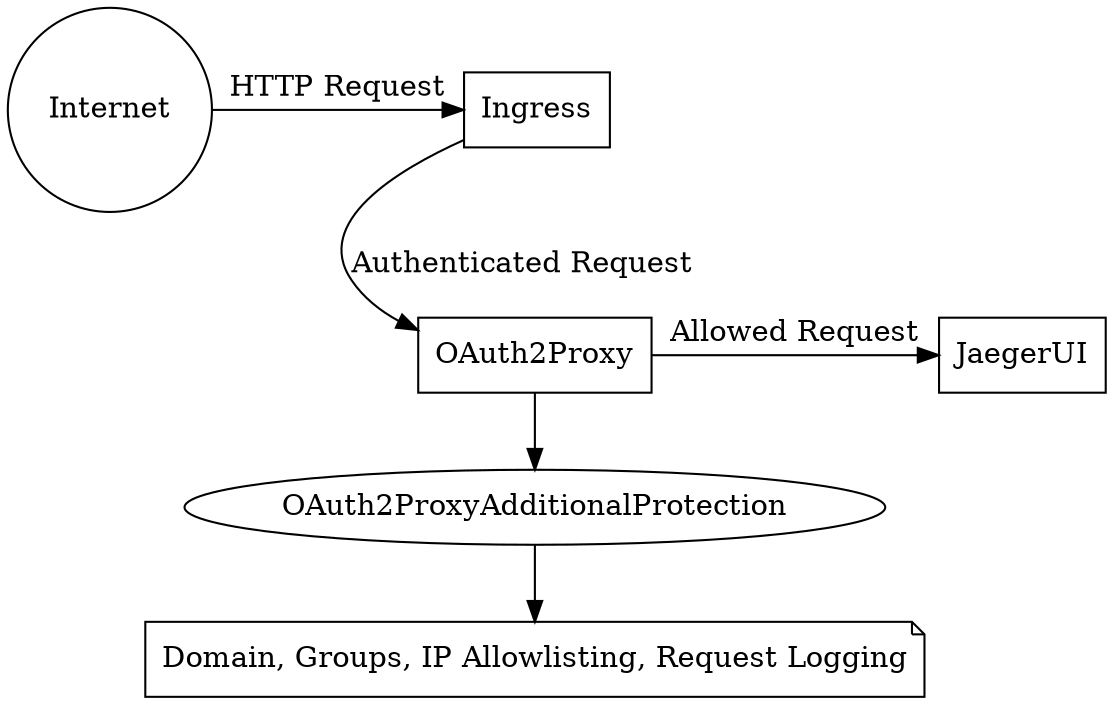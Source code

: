 digraph JaegerOAuth2ProxyArchitecture {
  rankdir=TB; // Top to Bottom layout

  // Internet
  subgraph cluster_internet {
    style=invis;
    Internet [shape=circle, label="Internet"];
  }

  // Ingress
  subgraph cluster_ingress {
    label = "K8s Ingress";
    Ingress [shape=box];
  }

  // oauth2-proxy
  subgraph cluster_oauth2_proxy {
    label = "oauth2-proxy";
    OAuth2Proxy [shape=box];
  }

  // Jaeger UI
  subgraph cluster_jaeger_ui {
    label = "Jaeger UI";
    JaegerUI [shape=box];
  }

  // Connections
  Internet -> Ingress [label="HTTP Request"];
  Ingress -> OAuth2Proxy [label="Authenticated Request"];
  OAuth2Proxy -> JaegerUI [label="Allowed Request"];

  // Additional Protection
  OAuth2Proxy -> OAuth2ProxyAdditionalProtection
  comment [label="Domain, Groups, IP Allowlisting, Request Logging", shape=note];
  OAuth2ProxyAdditionalProtection -> comment;
  {rank=same; OAuth2Proxy JaegerUI;}

  // Styling

  {rank=same; Ingress Internet;}

  // Hide box around subgraphs
  edge [style=invis];
  Internet -> Ingress [style=invis];
  Ingress -> OAuth2Proxy [style=invis];
  OAuth2Proxy -> JaegerUI [style=invis];
}
